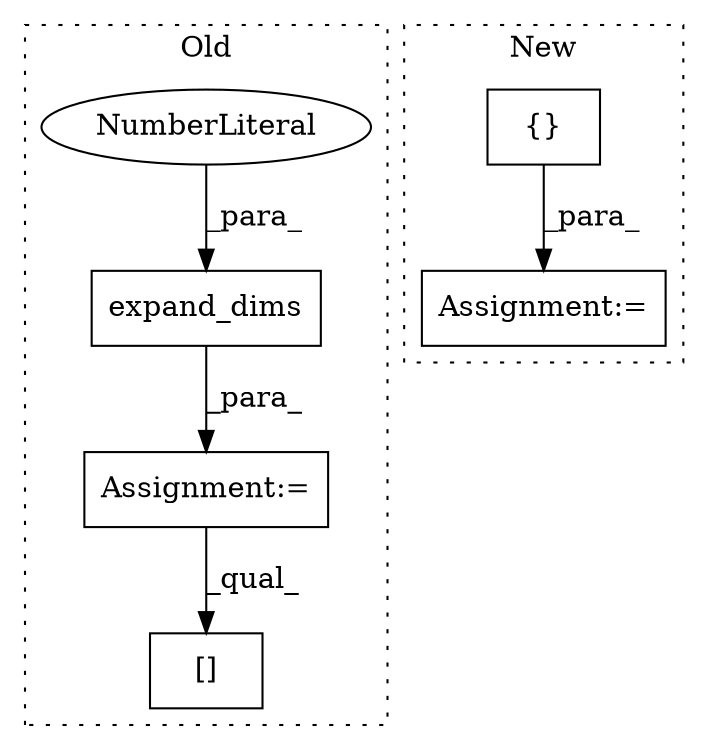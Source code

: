 digraph G {
subgraph cluster0 {
1 [label="expand_dims" a="32" s="1670,1699" l="12,1" shape="box"];
3 [label="NumberLiteral" a="34" s="1698" l="1" shape="ellipse"];
4 [label="Assignment:=" a="7" s="1764" l="1" shape="box"];
6 [label="[]" a="2" s="1872,1893" l="11,1" shape="box"];
label = "Old";
style="dotted";
}
subgraph cluster1 {
2 [label="{}" a="4" s="1629" l="2" shape="box"];
5 [label="Assignment:=" a="7" s="1609" l="1" shape="box"];
label = "New";
style="dotted";
}
1 -> 4 [label="_para_"];
2 -> 5 [label="_para_"];
3 -> 1 [label="_para_"];
4 -> 6 [label="_qual_"];
}